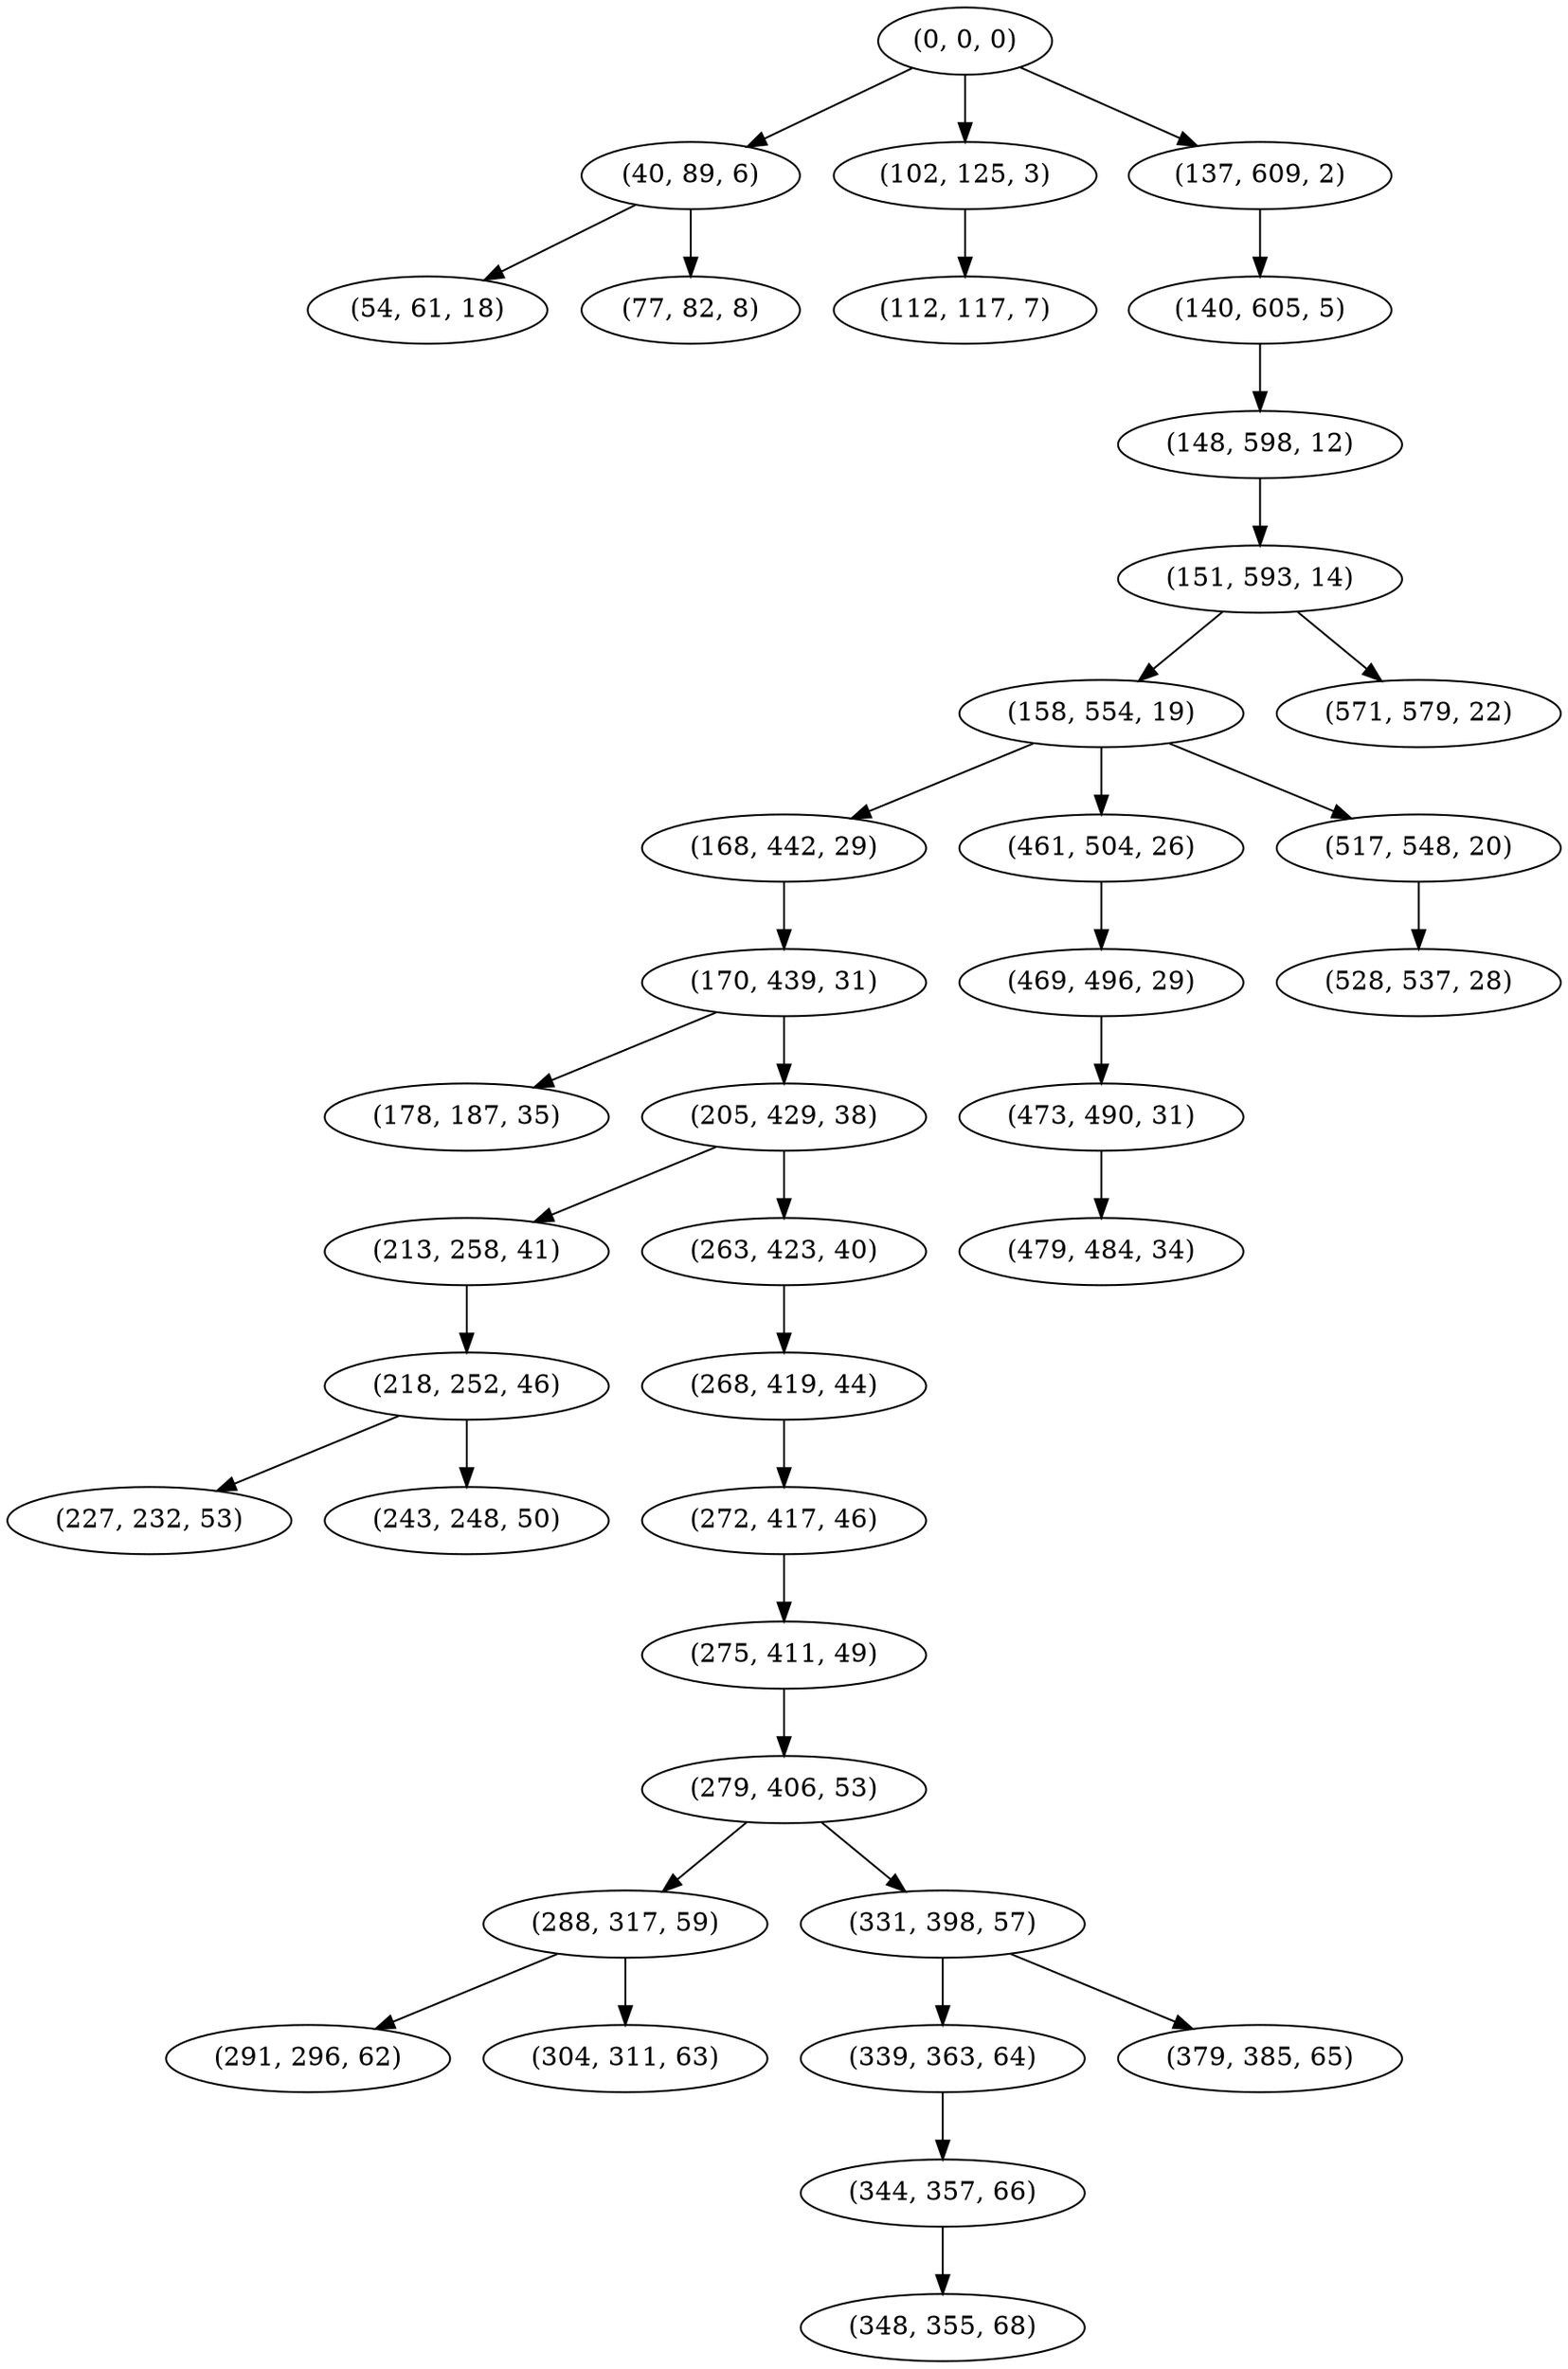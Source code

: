 digraph tree {
    "(0, 0, 0)";
    "(40, 89, 6)";
    "(54, 61, 18)";
    "(77, 82, 8)";
    "(102, 125, 3)";
    "(112, 117, 7)";
    "(137, 609, 2)";
    "(140, 605, 5)";
    "(148, 598, 12)";
    "(151, 593, 14)";
    "(158, 554, 19)";
    "(168, 442, 29)";
    "(170, 439, 31)";
    "(178, 187, 35)";
    "(205, 429, 38)";
    "(213, 258, 41)";
    "(218, 252, 46)";
    "(227, 232, 53)";
    "(243, 248, 50)";
    "(263, 423, 40)";
    "(268, 419, 44)";
    "(272, 417, 46)";
    "(275, 411, 49)";
    "(279, 406, 53)";
    "(288, 317, 59)";
    "(291, 296, 62)";
    "(304, 311, 63)";
    "(331, 398, 57)";
    "(339, 363, 64)";
    "(344, 357, 66)";
    "(348, 355, 68)";
    "(379, 385, 65)";
    "(461, 504, 26)";
    "(469, 496, 29)";
    "(473, 490, 31)";
    "(479, 484, 34)";
    "(517, 548, 20)";
    "(528, 537, 28)";
    "(571, 579, 22)";
    "(0, 0, 0)" -> "(40, 89, 6)";
    "(0, 0, 0)" -> "(102, 125, 3)";
    "(0, 0, 0)" -> "(137, 609, 2)";
    "(40, 89, 6)" -> "(54, 61, 18)";
    "(40, 89, 6)" -> "(77, 82, 8)";
    "(102, 125, 3)" -> "(112, 117, 7)";
    "(137, 609, 2)" -> "(140, 605, 5)";
    "(140, 605, 5)" -> "(148, 598, 12)";
    "(148, 598, 12)" -> "(151, 593, 14)";
    "(151, 593, 14)" -> "(158, 554, 19)";
    "(151, 593, 14)" -> "(571, 579, 22)";
    "(158, 554, 19)" -> "(168, 442, 29)";
    "(158, 554, 19)" -> "(461, 504, 26)";
    "(158, 554, 19)" -> "(517, 548, 20)";
    "(168, 442, 29)" -> "(170, 439, 31)";
    "(170, 439, 31)" -> "(178, 187, 35)";
    "(170, 439, 31)" -> "(205, 429, 38)";
    "(205, 429, 38)" -> "(213, 258, 41)";
    "(205, 429, 38)" -> "(263, 423, 40)";
    "(213, 258, 41)" -> "(218, 252, 46)";
    "(218, 252, 46)" -> "(227, 232, 53)";
    "(218, 252, 46)" -> "(243, 248, 50)";
    "(263, 423, 40)" -> "(268, 419, 44)";
    "(268, 419, 44)" -> "(272, 417, 46)";
    "(272, 417, 46)" -> "(275, 411, 49)";
    "(275, 411, 49)" -> "(279, 406, 53)";
    "(279, 406, 53)" -> "(288, 317, 59)";
    "(279, 406, 53)" -> "(331, 398, 57)";
    "(288, 317, 59)" -> "(291, 296, 62)";
    "(288, 317, 59)" -> "(304, 311, 63)";
    "(331, 398, 57)" -> "(339, 363, 64)";
    "(331, 398, 57)" -> "(379, 385, 65)";
    "(339, 363, 64)" -> "(344, 357, 66)";
    "(344, 357, 66)" -> "(348, 355, 68)";
    "(461, 504, 26)" -> "(469, 496, 29)";
    "(469, 496, 29)" -> "(473, 490, 31)";
    "(473, 490, 31)" -> "(479, 484, 34)";
    "(517, 548, 20)" -> "(528, 537, 28)";
}
